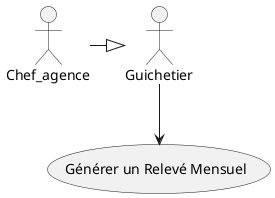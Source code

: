 @startuml issue1

usecase a as "Générer un Relevé Mensuel"

actor Chef_agence 
actor Guichetier

Chef_agence -|> Guichetier

Guichetier --> a

@enduml